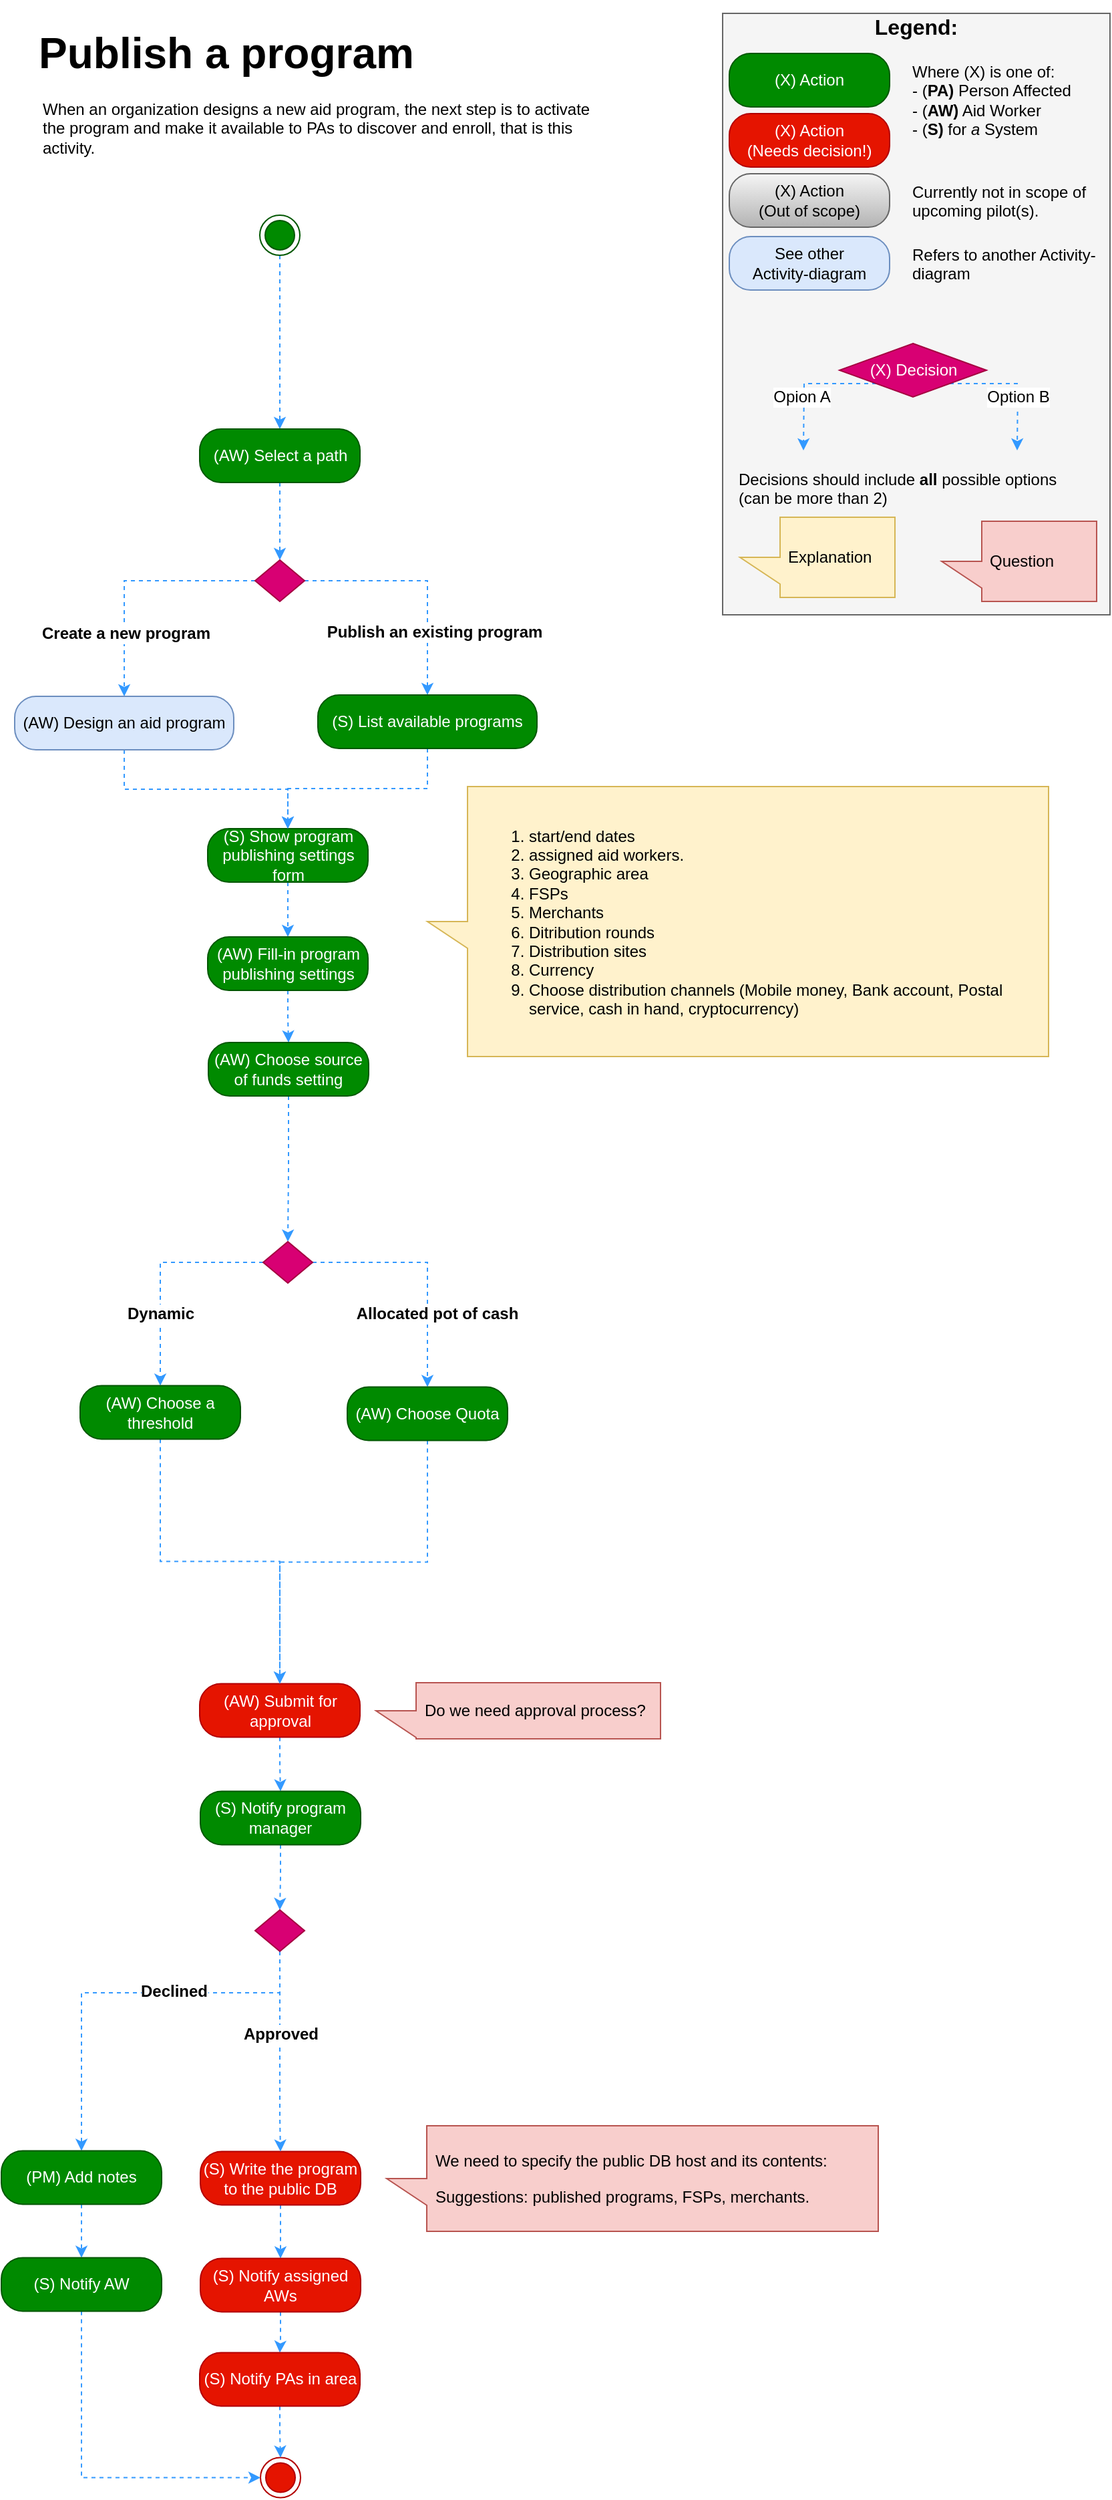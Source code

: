 <mxfile version="10.7.7" type="github"><diagram id="uyd7z65uwDIBuKVMTp-y" name="Page-1"><mxGraphModel dx="2628" dy="688" grid="0" gridSize="10" guides="1" tooltips="1" connect="1" arrows="1" fold="1" page="1" pageScale="1" pageWidth="827" pageHeight="1169" math="0" shadow="0"><root><mxCell id="0"/><mxCell id="1" parent="0"/><mxCell id="Uqft2787y8xsAJ90PHeu-41" style="edgeStyle=orthogonalEdgeStyle;rounded=0;orthogonalLoop=1;jettySize=auto;html=1;entryX=0.5;entryY=0;entryDx=0;entryDy=0;dashed=1;strokeColor=#3399FF;fontColor=#000000;" parent="1" source="oU4Lt3CGuPSWamgN9LYf-1" target="oU4Lt3CGuPSWamgN9LYf-7" edge="1"><mxGeometry relative="1" as="geometry"/></mxCell><mxCell id="oU4Lt3CGuPSWamgN9LYf-1" value="" style="ellipse;html=1;shape=endState;fillColor=#008a00;strokeColor=#005700;fontColor=#ffffff;" parent="1" vertex="1"><mxGeometry x="183.5" y="161" width="30" height="30" as="geometry"/></mxCell><mxCell id="r_gWgSIU1no9RMqBCy4V-20" value="" style="edgeStyle=orthogonalEdgeStyle;rounded=0;orthogonalLoop=1;jettySize=auto;html=1;dashed=1;fontColor=#ffffff;strokeColor=#3399FF;entryX=0.5;entryY=0;entryDx=0;entryDy=0;" parent="1" source="KecbVdrOQGVTAzfSpqfk-3" target="KecbVdrOQGVTAzfSpqfk-7" edge="1"><mxGeometry relative="1" as="geometry"/></mxCell><mxCell id="KecbVdrOQGVTAzfSpqfk-6" value="&lt;font color=&quot;#000000&quot;&gt;Publish an existing program&lt;/font&gt;" style="text;html=1;resizable=0;points=[];align=center;verticalAlign=middle;labelBackgroundColor=#ffffff;fontColor=#ffffff;fontStyle=1" parent="r_gWgSIU1no9RMqBCy4V-20" vertex="1" connectable="0"><mxGeometry x="-0.367" y="-1" relative="1" as="geometry"><mxPoint x="40.5" y="37.5" as="offset"/></mxGeometry></mxCell><mxCell id="KecbVdrOQGVTAzfSpqfk-5" style="edgeStyle=orthogonalEdgeStyle;rounded=0;orthogonalLoop=1;jettySize=auto;html=1;entryX=0.5;entryY=0;entryDx=0;entryDy=0;dashed=1;fontColor=#ffffff;strokeColor=#3399FF;" parent="1" source="oU4Lt3CGuPSWamgN9LYf-7" target="KecbVdrOQGVTAzfSpqfk-3" edge="1"><mxGeometry relative="1" as="geometry"/></mxCell><mxCell id="oU4Lt3CGuPSWamgN9LYf-7" value="(AW) Select a path" style="rounded=1;whiteSpace=wrap;html=1;arcSize=40;fillColor=#008a00;strokeColor=#005700;fontColor=#ffffff;" parent="1" vertex="1"><mxGeometry x="138.5" y="321" width="120" height="40" as="geometry"/></mxCell><mxCell id="r_gWgSIU1no9RMqBCy4V-21" value="" style="edgeStyle=orthogonalEdgeStyle;rounded=0;orthogonalLoop=1;jettySize=auto;html=1;dashed=1;fontColor=#ffffff;strokeColor=#3399FF;" parent="1" source="oU4Lt3CGuPSWamgN9LYf-9" target="oU4Lt3CGuPSWamgN9LYf-11" edge="1"><mxGeometry relative="1" as="geometry"/></mxCell><mxCell id="oU4Lt3CGuPSWamgN9LYf-9" value="(S) Show program publishing settings form" style="rounded=1;whiteSpace=wrap;html=1;arcSize=40;fillColor=#008a00;strokeColor=#005700;fontColor=#ffffff;" parent="1" vertex="1"><mxGeometry x="144.5" y="620" width="120" height="40" as="geometry"/></mxCell><mxCell id="Uqft2787y8xsAJ90PHeu-7" value="" style="edgeStyle=orthogonalEdgeStyle;rounded=0;orthogonalLoop=1;jettySize=auto;html=1;dashed=1;fontColor=#ffffff;strokeColor=#3399FF;" parent="1" source="oU4Lt3CGuPSWamgN9LYf-11" target="Uqft2787y8xsAJ90PHeu-6" edge="1"><mxGeometry relative="1" as="geometry"/></mxCell><mxCell id="oU4Lt3CGuPSWamgN9LYf-11" value="(AW) Fill-in program publishing settings" style="rounded=1;whiteSpace=wrap;html=1;arcSize=40;fillColor=#008a00;strokeColor=#005700;fontColor=#ffffff;" parent="1" vertex="1"><mxGeometry x="144.5" y="701" width="120" height="40" as="geometry"/></mxCell><mxCell id="Uqft2787y8xsAJ90PHeu-13" style="edgeStyle=orthogonalEdgeStyle;rounded=0;orthogonalLoop=1;jettySize=auto;html=1;entryX=0.5;entryY=0;entryDx=0;entryDy=0;dashed=1;fontColor=#ffffff;strokeColor=#3399FF;" parent="1" source="Uqft2787y8xsAJ90PHeu-6" target="Uqft2787y8xsAJ90PHeu-11" edge="1"><mxGeometry relative="1" as="geometry"/></mxCell><mxCell id="Uqft2787y8xsAJ90PHeu-6" value="(AW) Choose source of funds setting" style="rounded=1;whiteSpace=wrap;html=1;arcSize=40;fillColor=#008a00;strokeColor=#005700;fontColor=#ffffff;" parent="1" vertex="1"><mxGeometry x="145" y="780" width="120" height="40" as="geometry"/></mxCell><mxCell id="w7J7dcjzom3_pEP8LGcQ-10" value="" style="edgeStyle=orthogonalEdgeStyle;rounded=0;orthogonalLoop=1;jettySize=auto;html=1;dashed=1;strokeColor=#3399FF;fontColor=#ffffff;" parent="1" edge="1"><mxGeometry relative="1" as="geometry"><mxPoint x="247.667" y="1722" as="sourcePoint"/></mxGeometry></mxCell><mxCell id="w7J7dcjzom3_pEP8LGcQ-12" value="" style="edgeStyle=orthogonalEdgeStyle;rounded=0;orthogonalLoop=1;jettySize=auto;html=1;dashed=1;strokeColor=#3399FF;fontColor=#ffffff;" parent="1" edge="1"><mxGeometry relative="1" as="geometry"><mxPoint x="197.667" y="1842" as="sourcePoint"/></mxGeometry></mxCell><mxCell id="w7J7dcjzom3_pEP8LGcQ-14" value="" style="edgeStyle=orthogonalEdgeStyle;rounded=0;orthogonalLoop=1;jettySize=auto;html=1;dashed=1;strokeColor=#3399FF;fontColor=#ffffff;" parent="1" edge="1"><mxGeometry relative="1" as="geometry"><mxPoint x="247.667" y="1922" as="sourcePoint"/></mxGeometry></mxCell><mxCell id="w7J7dcjzom3_pEP8LGcQ-18" value="" style="edgeStyle=orthogonalEdgeStyle;rounded=0;orthogonalLoop=1;jettySize=auto;html=1;dashed=1;strokeColor=#3399FF;fontColor=#ffffff;" parent="1" edge="1"><mxGeometry relative="1" as="geometry"><mxPoint x="247.667" y="1992" as="sourcePoint"/></mxGeometry></mxCell><mxCell id="w7J7dcjzom3_pEP8LGcQ-20" value="" style="edgeStyle=orthogonalEdgeStyle;rounded=0;orthogonalLoop=1;jettySize=auto;html=1;dashed=1;strokeColor=#3399FF;fontColor=#ffffff;" parent="1" edge="1"><mxGeometry relative="1" as="geometry"><mxPoint x="198" y="2112" as="sourcePoint"/></mxGeometry></mxCell><mxCell id="Q3AtUHi8kb276JzZ1yQo-1" value="" style="rounded=0;whiteSpace=wrap;html=1;fontSize=16;align=left;fillColor=#f5f5f5;strokeColor=#666666;fontColor=#333333;" parent="1" vertex="1"><mxGeometry x="530" y="10" width="290" height="450" as="geometry"/></mxCell><mxCell id="Q3AtUHi8kb276JzZ1yQo-6" value="See other&lt;br&gt;Activity-diagram" style="rounded=1;whiteSpace=wrap;html=1;arcSize=40;fillColor=#dae8fc;strokeColor=#6c8ebf;" parent="1" vertex="1"><mxGeometry x="535" y="177" width="120" height="40" as="geometry"/></mxCell><mxCell id="Q3AtUHi8kb276JzZ1yQo-8" value="(X) Action&lt;br&gt;" style="rounded=1;whiteSpace=wrap;html=1;arcSize=40;fillColor=#008a00;strokeColor=#005700;fontColor=#ffffff;" parent="1" vertex="1"><mxGeometry x="535" y="40" width="120" height="40" as="geometry"/></mxCell><mxCell id="Q3AtUHi8kb276JzZ1yQo-9" value="" style="edgeStyle=orthogonalEdgeStyle;rounded=0;orthogonalLoop=1;jettySize=auto;html=1;dashed=1;strokeColor=#3399FF;exitX=0;exitY=1;exitDx=0;exitDy=0;" parent="1" source="Q3AtUHi8kb276JzZ1yQo-13" edge="1"><mxGeometry relative="1" as="geometry"><mxPoint x="590.5" y="337" as="targetPoint"/></mxGeometry></mxCell><mxCell id="Q3AtUHi8kb276JzZ1yQo-10" value="Opion A" style="text;html=1;resizable=0;points=[];align=center;verticalAlign=middle;labelBackgroundColor=#ffffff;" parent="Q3AtUHi8kb276JzZ1yQo-9" vertex="1" connectable="0"><mxGeometry x="-0.263" y="1" relative="1" as="geometry"><mxPoint x="-18" y="9" as="offset"/></mxGeometry></mxCell><mxCell id="Q3AtUHi8kb276JzZ1yQo-11" style="edgeStyle=orthogonalEdgeStyle;rounded=0;orthogonalLoop=1;jettySize=auto;html=1;exitX=1;exitY=1;exitDx=0;exitDy=0;dashed=1;strokeColor=#3399FF;" parent="1" source="Q3AtUHi8kb276JzZ1yQo-13" edge="1"><mxGeometry relative="1" as="geometry"><mxPoint x="750.5" y="337" as="targetPoint"/></mxGeometry></mxCell><mxCell id="Q3AtUHi8kb276JzZ1yQo-12" value="Option B" style="text;html=1;resizable=0;points=[];align=center;verticalAlign=middle;labelBackgroundColor=#ffffff;" parent="Q3AtUHi8kb276JzZ1yQo-11" vertex="1" connectable="0"><mxGeometry x="0.2" y="-1" relative="1" as="geometry"><mxPoint x="1" as="offset"/></mxGeometry></mxCell><mxCell id="Q3AtUHi8kb276JzZ1yQo-13" value="&lt;span&gt;(X) Decision&lt;br&gt;&lt;/span&gt;" style="rhombus;whiteSpace=wrap;html=1;fillColor=#d80073;strokeColor=#A50040;fontColor=#ffffff;" parent="1" vertex="1"><mxGeometry x="617.5" y="257" width="110" height="40" as="geometry"/></mxCell><mxCell id="Q3AtUHi8kb276JzZ1yQo-29" value="(X) Action&lt;br&gt;(Needs decision!)&lt;br&gt;" style="rounded=1;whiteSpace=wrap;html=1;arcSize=40;fillColor=#e51400;strokeColor=#B20000;fontColor=#ffffff;" parent="1" vertex="1"><mxGeometry x="535" y="85" width="120" height="40" as="geometry"/></mxCell><mxCell id="Q3AtUHi8kb276JzZ1yQo-30" value="&lt;div style=&quot;text-align: left ; font-size: 32px&quot;&gt;Publish a program&lt;/div&gt;" style="text;html=1;strokeColor=none;fillColor=none;align=left;verticalAlign=middle;whiteSpace=wrap;rounded=0;fontStyle=1;fontSize=32;spacingLeft=16;" parent="1" vertex="1"><mxGeometry width="518" height="80" as="geometry"/></mxCell><mxCell id="Q3AtUHi8kb276JzZ1yQo-31" value="&lt;font style=&quot;font-size: 16px;&quot;&gt;Legend:&lt;/font&gt;" style="text;html=1;strokeColor=none;fillColor=none;align=center;verticalAlign=middle;whiteSpace=wrap;rounded=0;fontSize=16;fontStyle=1" parent="1" vertex="1"><mxGeometry x="655" y="10" width="40" height="20" as="geometry"/></mxCell><mxCell id="Q3AtUHi8kb276JzZ1yQo-32" value="Where (X) is one of:&lt;br&gt;- (&lt;b&gt;PA)&lt;/b&gt; Person Affected&lt;br&gt;- (&lt;b&gt;AW)&lt;/b&gt; Aid Worker&lt;br&gt;- (&lt;b&gt;S)&lt;/b&gt; for &lt;i&gt;a&lt;/i&gt; System&lt;br&gt;" style="text;html=1;strokeColor=none;fillColor=none;align=left;verticalAlign=top;whiteSpace=wrap;rounded=0;fontSize=12;" parent="1" vertex="1"><mxGeometry x="670" y="40" width="140" height="70" as="geometry"/></mxCell><mxCell id="Q3AtUHi8kb276JzZ1yQo-33" value="Refers to another Activity-diagram&lt;br&gt;" style="text;html=1;strokeColor=none;fillColor=none;align=left;verticalAlign=top;whiteSpace=wrap;rounded=0;fontSize=12;" parent="1" vertex="1"><mxGeometry x="670" y="177" width="140" height="38" as="geometry"/></mxCell><mxCell id="Q3AtUHi8kb276JzZ1yQo-34" value="Decisions should include &lt;b&gt;all&lt;/b&gt; possible options (can be more than 2)&lt;br&gt;" style="text;html=1;strokeColor=none;fillColor=none;align=left;verticalAlign=top;whiteSpace=wrap;rounded=0;fontSize=12;" parent="1" vertex="1"><mxGeometry x="540" y="345" width="250" height="38" as="geometry"/></mxCell><mxCell id="Q3AtUHi8kb276JzZ1yQo-35" value="&lt;p&gt;Explanation&lt;/p&gt;" style="shape=callout;whiteSpace=wrap;html=1;perimeter=calloutPerimeter;fillColor=#fff2cc;fontSize=12;align=left;strokeColor=#d6b656;spacingLeft=4;direction=south;" parent="1" vertex="1"><mxGeometry x="543" y="387" width="116" height="60" as="geometry"/></mxCell><mxCell id="Q3AtUHi8kb276JzZ1yQo-36" value="(X) Action&lt;br&gt;(Out of scope)&lt;br&gt;" style="rounded=1;whiteSpace=wrap;html=1;arcSize=40;fillColor=#f5f5f5;strokeColor=#666666;gradientColor=#b3b3b3;" parent="1" vertex="1"><mxGeometry x="535" y="130" width="120" height="40" as="geometry"/></mxCell><mxCell id="Q3AtUHi8kb276JzZ1yQo-37" value="Currently not in scope of upcoming pilot(s).&lt;br&gt;" style="text;html=1;strokeColor=none;fillColor=none;align=left;verticalAlign=top;whiteSpace=wrap;rounded=0;fontSize=12;" parent="1" vertex="1"><mxGeometry x="670" y="130" width="140" height="70" as="geometry"/></mxCell><mxCell id="KecbVdrOQGVTAzfSpqfk-2" value="&lt;p&gt;When an organization designs a new aid program, the next step is to activate the program and make it available to PAs to discover and enroll, that is this activity.&lt;/p&gt;" style="text;html=1;strokeColor=none;fillColor=none;spacing=8;spacingTop=-20;whiteSpace=wrap;overflow=hidden;rounded=0;align=left;" parent="1" vertex="1"><mxGeometry x="13" y="70" width="432" height="57" as="geometry"/></mxCell><mxCell id="KecbVdrOQGVTAzfSpqfk-9" style="edgeStyle=orthogonalEdgeStyle;rounded=0;orthogonalLoop=1;jettySize=auto;html=1;exitX=0;exitY=0.5;exitDx=0;exitDy=0;entryX=0.5;entryY=0;entryDx=0;entryDy=0;dashed=1;strokeColor=#3399FF;fontColor=#ffffff;" parent="1" source="KecbVdrOQGVTAzfSpqfk-3" target="KecbVdrOQGVTAzfSpqfk-8" edge="1"><mxGeometry relative="1" as="geometry"/></mxCell><mxCell id="KecbVdrOQGVTAzfSpqfk-10" value="Create a new program" style="text;html=1;resizable=0;points=[];align=center;verticalAlign=middle;labelBackgroundColor=#ffffff;fontColor=#000000;fontStyle=1" parent="KecbVdrOQGVTAzfSpqfk-9" vertex="1" connectable="0"><mxGeometry x="0.181" y="1" relative="1" as="geometry"><mxPoint y="28" as="offset"/></mxGeometry></mxCell><mxCell id="KecbVdrOQGVTAzfSpqfk-3" value="&lt;span&gt;&lt;br&gt;&lt;/span&gt;" style="rhombus;whiteSpace=wrap;html=1;fillColor=#d80073;strokeColor=#A50040;fontColor=#ffffff;" parent="1" vertex="1"><mxGeometry x="180" y="419" width="37" height="31" as="geometry"/></mxCell><mxCell id="KecbVdrOQGVTAzfSpqfk-11" style="edgeStyle=orthogonalEdgeStyle;rounded=0;orthogonalLoop=1;jettySize=auto;html=1;entryX=0.5;entryY=0;entryDx=0;entryDy=0;dashed=1;strokeColor=#3399FF;fontColor=#000000;" parent="1" source="KecbVdrOQGVTAzfSpqfk-7" target="oU4Lt3CGuPSWamgN9LYf-9" edge="1"><mxGeometry relative="1" as="geometry"/></mxCell><mxCell id="KecbVdrOQGVTAzfSpqfk-7" value="(S) List available programs" style="rounded=1;whiteSpace=wrap;html=1;arcSize=40;fillColor=#008a00;strokeColor=#005700;fontColor=#ffffff;" parent="1" vertex="1"><mxGeometry x="227" y="520" width="164" height="40" as="geometry"/></mxCell><mxCell id="KecbVdrOQGVTAzfSpqfk-12" style="edgeStyle=orthogonalEdgeStyle;rounded=0;orthogonalLoop=1;jettySize=auto;html=1;entryX=0.5;entryY=0;entryDx=0;entryDy=0;dashed=1;strokeColor=#3399FF;fontColor=#000000;" parent="1" source="KecbVdrOQGVTAzfSpqfk-8" target="oU4Lt3CGuPSWamgN9LYf-9" edge="1"><mxGeometry relative="1" as="geometry"/></mxCell><mxCell id="KecbVdrOQGVTAzfSpqfk-8" value="(AW) Design an aid program" style="rounded=1;whiteSpace=wrap;html=1;arcSize=40;fillColor=#dae8fc;strokeColor=#6c8ebf;fontColor=#000000;" parent="1" vertex="1"><mxGeometry y="521" width="164" height="40" as="geometry"/></mxCell><mxCell id="KecbVdrOQGVTAzfSpqfk-23" style="edgeStyle=orthogonalEdgeStyle;rounded=0;orthogonalLoop=1;jettySize=auto;html=1;entryX=0.5;entryY=0;entryDx=0;entryDy=0;dashed=1;strokeColor=#3399FF;fontColor=#000000;" parent="1" source="KecbVdrOQGVTAzfSpqfk-21" target="Uqft2787y8xsAJ90PHeu-22" edge="1"><mxGeometry relative="1" as="geometry"/></mxCell><mxCell id="KecbVdrOQGVTAzfSpqfk-21" value="(AW) Submit for approval&lt;br&gt;" style="rounded=1;whiteSpace=wrap;html=1;arcSize=40;fillColor=#e51400;strokeColor=#B20000;fontColor=#ffffff;" parent="1" vertex="1"><mxGeometry x="138.5" y="1259.765" width="120" height="40" as="geometry"/></mxCell><mxCell id="KecbVdrOQGVTAzfSpqfk-16" value="" style="edgeStyle=orthogonalEdgeStyle;rounded=0;orthogonalLoop=1;jettySize=auto;html=1;dashed=1;strokeColor=#3399FF;fontColor=#ffffff;entryX=0.5;entryY=0;entryDx=0;entryDy=0;" parent="1" source="KecbVdrOQGVTAzfSpqfk-17" target="KecbVdrOQGVTAzfSpqfk-19" edge="1"><mxGeometry relative="1" as="geometry"/></mxCell><mxCell id="KecbVdrOQGVTAzfSpqfk-17" value="(S) Write the program to the public DB&lt;br&gt;" style="rounded=1;whiteSpace=wrap;html=1;arcSize=40;fillColor=#e51400;strokeColor=#B20000;fontColor=#ffffff;" parent="1" vertex="1"><mxGeometry x="139" y="1609.765" width="120" height="40" as="geometry"/></mxCell><mxCell id="KecbVdrOQGVTAzfSpqfk-18" value="" style="ellipse;html=1;shape=endState;fillColor=#e51400;strokeColor=#B20000;fontColor=#ffffff;" parent="1" vertex="1"><mxGeometry x="184" y="1838.765" width="30" height="30" as="geometry"/></mxCell><mxCell id="KecbVdrOQGVTAzfSpqfk-20" style="edgeStyle=orthogonalEdgeStyle;rounded=0;orthogonalLoop=1;jettySize=auto;html=1;entryX=0.5;entryY=0;entryDx=0;entryDy=0;dashed=1;strokeColor=#3399FF;fontColor=#000000;" parent="1" source="KecbVdrOQGVTAzfSpqfk-19" target="Uqft2787y8xsAJ90PHeu-36" edge="1"><mxGeometry relative="1" as="geometry"/></mxCell><mxCell id="KecbVdrOQGVTAzfSpqfk-19" value="(S) Notify assigned AWs&lt;br&gt;" style="rounded=1;whiteSpace=wrap;html=1;arcSize=40;fillColor=#e51400;strokeColor=#B20000;fontColor=#ffffff;" parent="1" vertex="1"><mxGeometry x="139" y="1689.765" width="120" height="40" as="geometry"/></mxCell><mxCell id="s_ggcZIDcuWtO7RO-5xB-1" value="&lt;p&gt;Question&lt;/p&gt;" style="shape=callout;whiteSpace=wrap;html=1;perimeter=calloutPerimeter;fillColor=#f8cecc;fontSize=12;align=left;strokeColor=#b85450;spacingLeft=4;direction=south;" parent="1" vertex="1"><mxGeometry x="694" y="390" width="116" height="60" as="geometry"/></mxCell><mxCell id="Uqft2787y8xsAJ90PHeu-3" value="&lt;p&gt;&lt;/p&gt;&lt;ol&gt;&lt;li&gt;start/end dates&lt;/li&gt;&lt;li&gt;assigned aid workers.&lt;/li&gt;&lt;li&gt;Geographic area&lt;/li&gt;&lt;li&gt;FSPs&lt;/li&gt;&lt;li&gt;Merchants&lt;/li&gt;&lt;li&gt;Ditribution rounds&lt;/li&gt;&lt;li&gt;Distribution sites&lt;/li&gt;&lt;li&gt;Currency&lt;/li&gt;&lt;li&gt;Choose distribution channels (Mobile money, Bank account, Postal service, cash in hand, cryptocurrency)&lt;/li&gt;&lt;/ol&gt;&lt;p&gt;&lt;/p&gt;" style="shape=callout;whiteSpace=wrap;html=1;perimeter=calloutPerimeter;fillColor=#fff2cc;fontSize=12;align=left;strokeColor=#d6b656;spacingLeft=4;direction=south;" parent="1" vertex="1"><mxGeometry x="309" y="588.5" width="465" height="202" as="geometry"/></mxCell><mxCell id="Uqft2787y8xsAJ90PHeu-4" value="&lt;p&gt;We need to specify the public DB host and its contents:&lt;/p&gt;&lt;p&gt;Suggestions: published programs, FSPs, merchants.&lt;/p&gt;" style="shape=callout;whiteSpace=wrap;html=1;perimeter=calloutPerimeter;fillColor=#f8cecc;fontSize=12;align=left;strokeColor=#b85450;spacingLeft=4;direction=south;" parent="1" vertex="1"><mxGeometry x="278.5" y="1590.5" width="368" height="79" as="geometry"/></mxCell><mxCell id="Uqft2787y8xsAJ90PHeu-5" value="&lt;p&gt;Do we need approval process?&lt;/p&gt;" style="shape=callout;whiteSpace=wrap;html=1;perimeter=calloutPerimeter;fillColor=#f8cecc;fontSize=12;align=left;strokeColor=#b85450;spacingLeft=4;direction=south;" parent="1" vertex="1"><mxGeometry x="270.5" y="1259" width="213" height="42" as="geometry"/></mxCell><mxCell id="Uqft2787y8xsAJ90PHeu-15" style="edgeStyle=orthogonalEdgeStyle;rounded=0;orthogonalLoop=1;jettySize=auto;html=1;entryX=0.5;entryY=0;entryDx=0;entryDy=0;dashed=1;fontColor=#ffffff;strokeColor=#3399FF;" parent="1" source="Uqft2787y8xsAJ90PHeu-11" target="Uqft2787y8xsAJ90PHeu-14" edge="1"><mxGeometry relative="1" as="geometry"/></mxCell><mxCell id="Uqft2787y8xsAJ90PHeu-16" value="Allocated pot of cash" style="text;html=1;resizable=0;points=[];align=center;verticalAlign=middle;labelBackgroundColor=#ffffff;fontStyle=1" parent="Uqft2787y8xsAJ90PHeu-15" vertex="1" connectable="0"><mxGeometry x="-0.059" y="-29" relative="1" as="geometry"><mxPoint x="8" y="9" as="offset"/></mxGeometry></mxCell><mxCell id="Uqft2787y8xsAJ90PHeu-18" style="edgeStyle=orthogonalEdgeStyle;rounded=0;orthogonalLoop=1;jettySize=auto;html=1;entryX=0.5;entryY=0;entryDx=0;entryDy=0;dashed=1;fontColor=#ffffff;strokeColor=#3399FF;" parent="1" source="Uqft2787y8xsAJ90PHeu-11" target="Uqft2787y8xsAJ90PHeu-17" edge="1"><mxGeometry relative="1" as="geometry"/></mxCell><mxCell id="Uqft2787y8xsAJ90PHeu-19" value="Dynamic" style="text;html=1;resizable=0;points=[];align=center;verticalAlign=middle;labelBackgroundColor=#ffffff;fontStyle=1" parent="Uqft2787y8xsAJ90PHeu-18" vertex="1" connectable="0"><mxGeometry x="-0.116" y="35" relative="1" as="geometry"><mxPoint x="-2.5" y="3" as="offset"/></mxGeometry></mxCell><mxCell id="Uqft2787y8xsAJ90PHeu-11" value="&lt;span&gt;&lt;br&gt;&lt;/span&gt;" style="rhombus;whiteSpace=wrap;html=1;fillColor=#d80073;strokeColor=#A50040;fontColor=#ffffff;" parent="1" vertex="1"><mxGeometry x="186" y="929" width="37" height="31" as="geometry"/></mxCell><mxCell id="Uqft2787y8xsAJ90PHeu-38" style="edgeStyle=orthogonalEdgeStyle;rounded=0;orthogonalLoop=1;jettySize=auto;html=1;entryX=0.5;entryY=0;entryDx=0;entryDy=0;dashed=1;strokeColor=#3399FF;fontColor=#000000;" parent="1" source="Uqft2787y8xsAJ90PHeu-14" target="KecbVdrOQGVTAzfSpqfk-21" edge="1"><mxGeometry relative="1" as="geometry"/></mxCell><mxCell id="Uqft2787y8xsAJ90PHeu-14" value="(AW) Choose Quota" style="rounded=1;whiteSpace=wrap;html=1;arcSize=40;fillColor=#008a00;strokeColor=#005700;fontColor=#ffffff;" parent="1" vertex="1"><mxGeometry x="249" y="1037.765" width="120" height="40" as="geometry"/></mxCell><mxCell id="Uqft2787y8xsAJ90PHeu-39" style="edgeStyle=orthogonalEdgeStyle;rounded=0;orthogonalLoop=1;jettySize=auto;html=1;entryX=0.5;entryY=0;entryDx=0;entryDy=0;dashed=1;strokeColor=#3399FF;fontColor=#000000;" parent="1" source="Uqft2787y8xsAJ90PHeu-17" target="KecbVdrOQGVTAzfSpqfk-21" edge="1"><mxGeometry relative="1" as="geometry"/></mxCell><mxCell id="Uqft2787y8xsAJ90PHeu-17" value="(AW) Choose a threshold" style="rounded=1;whiteSpace=wrap;html=1;arcSize=40;fillColor=#008a00;strokeColor=#005700;fontColor=#ffffff;" parent="1" vertex="1"><mxGeometry x="49" y="1036.765" width="120" height="40" as="geometry"/></mxCell><mxCell id="Uqft2787y8xsAJ90PHeu-24" style="edgeStyle=orthogonalEdgeStyle;rounded=0;orthogonalLoop=1;jettySize=auto;html=1;entryX=0.5;entryY=0;entryDx=0;entryDy=0;dashed=1;strokeColor=#3399FF;fontColor=#ffffff;" parent="1" source="Uqft2787y8xsAJ90PHeu-22" target="Uqft2787y8xsAJ90PHeu-23" edge="1"><mxGeometry relative="1" as="geometry"/></mxCell><mxCell id="Uqft2787y8xsAJ90PHeu-22" value="(S) Notify program manager&lt;br&gt;" style="rounded=1;whiteSpace=wrap;html=1;arcSize=40;fillColor=#008a00;strokeColor=#005700;fontColor=#ffffff;" parent="1" vertex="1"><mxGeometry x="139" y="1340.265" width="120" height="40" as="geometry"/></mxCell><mxCell id="Uqft2787y8xsAJ90PHeu-27" style="edgeStyle=orthogonalEdgeStyle;rounded=0;orthogonalLoop=1;jettySize=auto;html=1;exitX=0.5;exitY=1;exitDx=0;exitDy=0;entryX=0.5;entryY=0;entryDx=0;entryDy=0;dashed=1;strokeColor=#3399FF;fontColor=#ffffff;" parent="1" source="Uqft2787y8xsAJ90PHeu-23" target="KecbVdrOQGVTAzfSpqfk-17" edge="1"><mxGeometry relative="1" as="geometry"><mxPoint x="269" y="1562" as="targetPoint"/><Array as="points"><mxPoint x="199" y="1584"/><mxPoint x="199" y="1584"/></Array></mxGeometry></mxCell><mxCell id="Uqft2787y8xsAJ90PHeu-29" value="Approved" style="text;html=1;resizable=0;points=[];align=center;verticalAlign=middle;labelBackgroundColor=#ffffff;fontColor=#000000;fontStyle=1" parent="Uqft2787y8xsAJ90PHeu-27" vertex="1" connectable="0"><mxGeometry x="0.72" y="-3" relative="1" as="geometry"><mxPoint x="2.5" y="-66.5" as="offset"/></mxGeometry></mxCell><mxCell id="Uqft2787y8xsAJ90PHeu-28" style="edgeStyle=orthogonalEdgeStyle;rounded=0;orthogonalLoop=1;jettySize=auto;html=1;entryX=0.5;entryY=0;entryDx=0;entryDy=0;dashed=1;strokeColor=#3399FF;fontColor=#ffffff;" parent="1" source="Uqft2787y8xsAJ90PHeu-23" target="Uqft2787y8xsAJ90PHeu-26" edge="1"><mxGeometry relative="1" as="geometry"><Array as="points"><mxPoint x="199" y="1491"/><mxPoint x="50" y="1491"/></Array></mxGeometry></mxCell><mxCell id="Uqft2787y8xsAJ90PHeu-30" value="Declined" style="text;html=1;resizable=0;points=[];align=center;verticalAlign=middle;labelBackgroundColor=#ffffff;fontColor=#000000;fontStyle=1;direction=south;" parent="Uqft2787y8xsAJ90PHeu-28" vertex="1" connectable="0"><mxGeometry x="0.779" y="3" relative="1" as="geometry"><mxPoint x="65.5" y="-86.5" as="offset"/></mxGeometry></mxCell><mxCell id="Uqft2787y8xsAJ90PHeu-23" value="&lt;span&gt;&lt;br&gt;&lt;/span&gt;" style="rhombus;whiteSpace=wrap;html=1;fillColor=#d80073;strokeColor=#A50040;fontColor=#ffffff;" parent="1" vertex="1"><mxGeometry x="180" y="1429" width="37" height="31" as="geometry"/></mxCell><mxCell id="Uqft2787y8xsAJ90PHeu-33" value="" style="edgeStyle=orthogonalEdgeStyle;rounded=0;orthogonalLoop=1;jettySize=auto;html=1;dashed=1;strokeColor=#3399FF;fontColor=#000000;" parent="1" source="Uqft2787y8xsAJ90PHeu-26" target="Uqft2787y8xsAJ90PHeu-32" edge="1"><mxGeometry relative="1" as="geometry"/></mxCell><mxCell id="Uqft2787y8xsAJ90PHeu-26" value="(PM) Add notes&lt;br&gt;" style="rounded=1;whiteSpace=wrap;html=1;arcSize=40;fillColor=#008a00;strokeColor=#005700;fontColor=#ffffff;" parent="1" vertex="1"><mxGeometry x="-10" y="1609.265" width="120" height="40" as="geometry"/></mxCell><mxCell id="Uqft2787y8xsAJ90PHeu-40" style="edgeStyle=orthogonalEdgeStyle;rounded=0;orthogonalLoop=1;jettySize=auto;html=1;entryX=0;entryY=0.5;entryDx=0;entryDy=0;dashed=1;strokeColor=#3399FF;fontColor=#000000;" parent="1" source="Uqft2787y8xsAJ90PHeu-32" target="KecbVdrOQGVTAzfSpqfk-18" edge="1"><mxGeometry relative="1" as="geometry"><Array as="points"><mxPoint x="50" y="1853"/></Array></mxGeometry></mxCell><mxCell id="Uqft2787y8xsAJ90PHeu-32" value="(S) Notify AW&lt;br&gt;" style="rounded=1;whiteSpace=wrap;html=1;arcSize=40;fillColor=#008a00;strokeColor=#005700;fontColor=#ffffff;" parent="1" vertex="1"><mxGeometry x="-10" y="1689.265" width="120" height="40" as="geometry"/></mxCell><mxCell id="Uqft2787y8xsAJ90PHeu-37" style="edgeStyle=orthogonalEdgeStyle;rounded=0;orthogonalLoop=1;jettySize=auto;html=1;entryX=0.5;entryY=0;entryDx=0;entryDy=0;dashed=1;strokeColor=#3399FF;fontColor=#000000;" parent="1" source="Uqft2787y8xsAJ90PHeu-36" target="KecbVdrOQGVTAzfSpqfk-18" edge="1"><mxGeometry relative="1" as="geometry"/></mxCell><mxCell id="Uqft2787y8xsAJ90PHeu-36" value="(S) Notify PAs in area&lt;br&gt;" style="rounded=1;whiteSpace=wrap;html=1;arcSize=40;fillColor=#e51400;strokeColor=#B20000;fontColor=#ffffff;" parent="1" vertex="1"><mxGeometry x="138.5" y="1760.265" width="120" height="40" as="geometry"/></mxCell></root></mxGraphModel></diagram></mxfile>